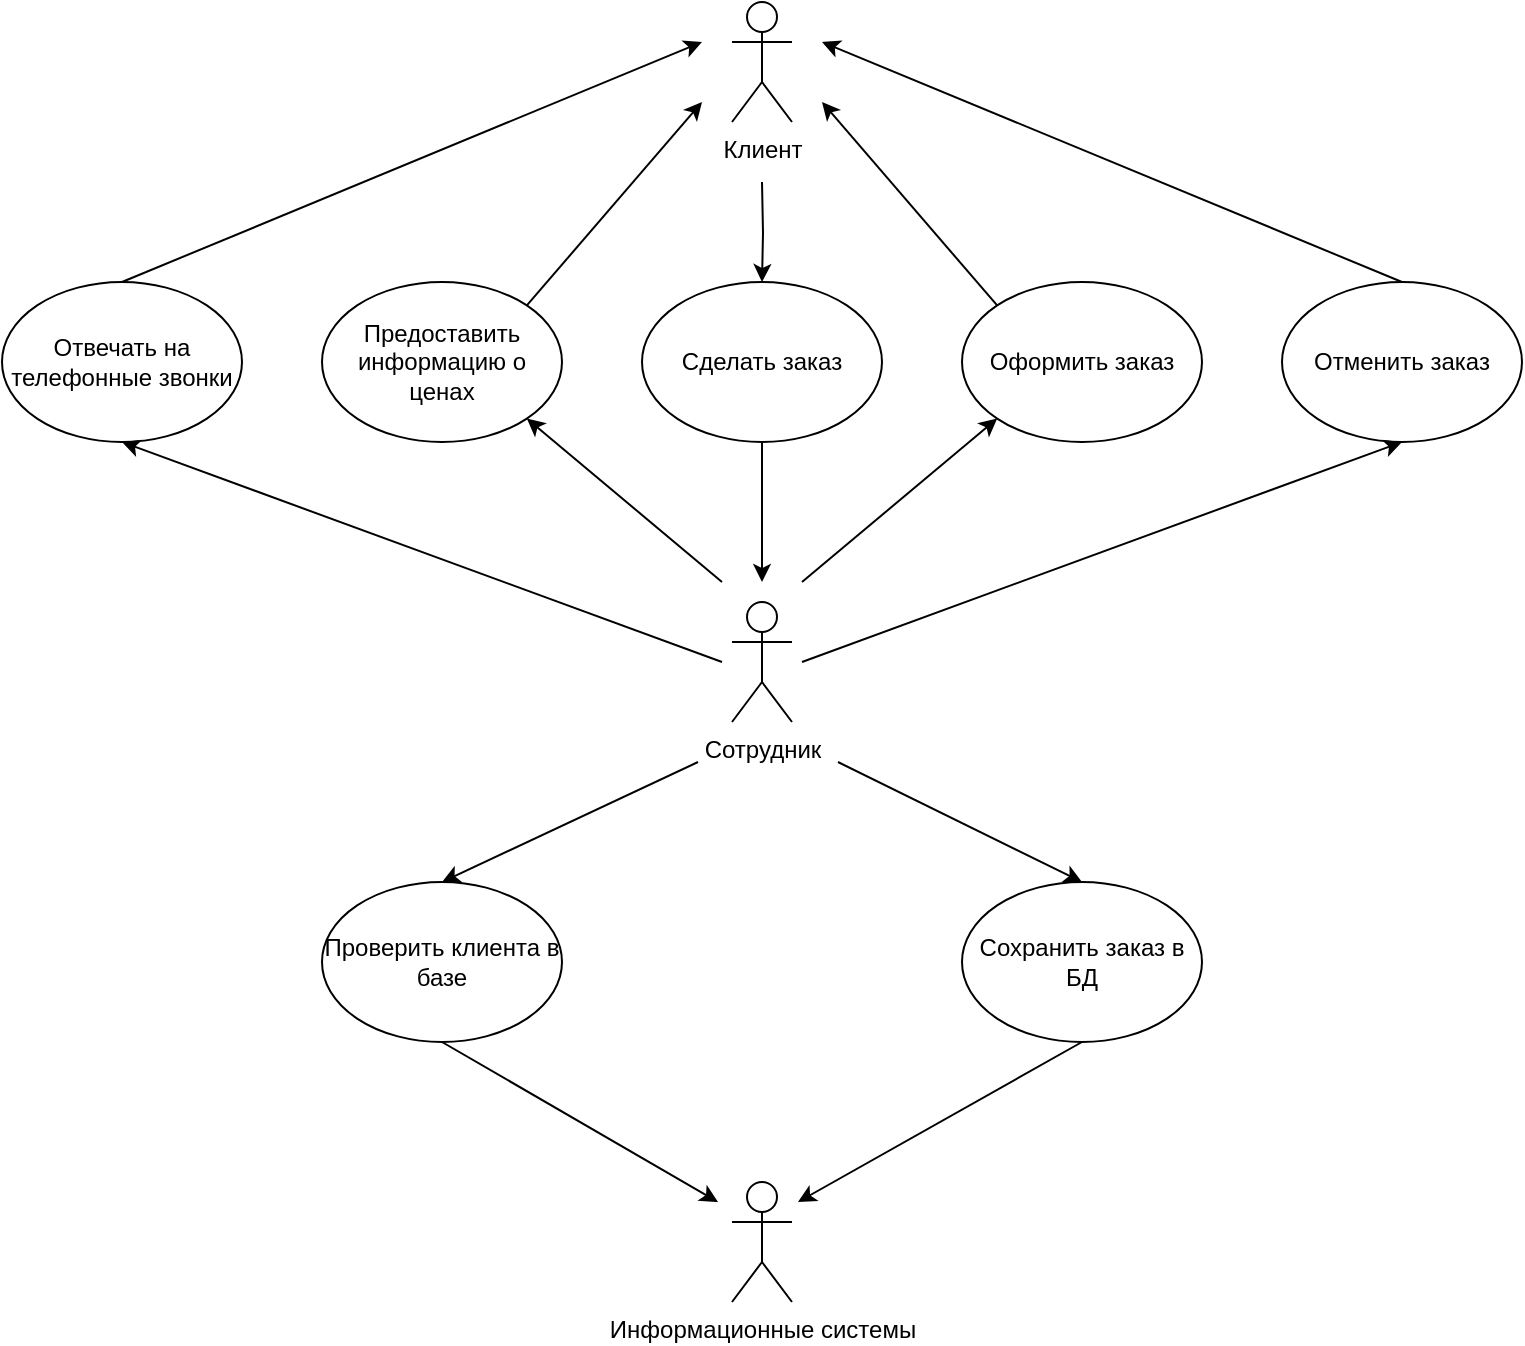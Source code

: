 <mxfile version="12.1.3" pages="4"><diagram id="M0AtjLwe9dR6zk1nS7X-" name="задание 1"><mxGraphModel dx="1094" dy="321" grid="1" gridSize="10" guides="1" tooltips="1" connect="1" arrows="1" fold="1" page="1" pageScale="1" pageWidth="827" pageHeight="1169" background="none" math="0" shadow="0"><root><mxCell id="0"/><mxCell id="1" parent="0"/><mxCell id="m6j2l-0sJxNjQxh0FqVl-21" style="edgeStyle=orthogonalEdgeStyle;rounded=0;orthogonalLoop=1;jettySize=auto;html=1;entryX=0.5;entryY=0;entryDx=0;entryDy=0;" edge="1" parent="1" target="m6j2l-0sJxNjQxh0FqVl-2"><mxGeometry relative="1" as="geometry"><mxPoint x="412" y="200" as="sourcePoint"/></mxGeometry></mxCell><mxCell id="m6j2l-0sJxNjQxh0FqVl-1" value="Клиент" style="shape=umlActor;verticalLabelPosition=bottom;labelBackgroundColor=#ffffff;verticalAlign=top;html=1;outlineConnect=0;" vertex="1" parent="1"><mxGeometry x="397" y="110" width="30" height="60" as="geometry"/></mxCell><mxCell id="m6j2l-0sJxNjQxh0FqVl-17" style="edgeStyle=orthogonalEdgeStyle;rounded=0;orthogonalLoop=1;jettySize=auto;html=1;exitX=0.5;exitY=1;exitDx=0;exitDy=0;" edge="1" parent="1" source="m6j2l-0sJxNjQxh0FqVl-2"><mxGeometry relative="1" as="geometry"><mxPoint x="412" y="400" as="targetPoint"/></mxGeometry></mxCell><mxCell id="m6j2l-0sJxNjQxh0FqVl-2" value="Сделать заказ" style="ellipse;whiteSpace=wrap;html=1;" vertex="1" parent="1"><mxGeometry x="352" y="250" width="120" height="80" as="geometry"/></mxCell><mxCell id="m6j2l-0sJxNjQxh0FqVl-3" value="Сотрудник" style="shape=umlActor;verticalLabelPosition=bottom;labelBackgroundColor=#ffffff;verticalAlign=top;html=1;outlineConnect=0;" vertex="1" parent="1"><mxGeometry x="397" y="410" width="30" height="60" as="geometry"/></mxCell><mxCell id="m6j2l-0sJxNjQxh0FqVl-4" value="Оформить заказ" style="ellipse;whiteSpace=wrap;html=1;" vertex="1" parent="1"><mxGeometry x="512" y="250" width="120" height="80" as="geometry"/></mxCell><mxCell id="m6j2l-0sJxNjQxh0FqVl-5" value="Предоставить информацию о ценах" style="ellipse;whiteSpace=wrap;html=1;" vertex="1" parent="1"><mxGeometry x="192" y="250" width="120" height="80" as="geometry"/></mxCell><mxCell id="m6j2l-0sJxNjQxh0FqVl-11" value="Отвечать на телефонные звонки" style="ellipse;whiteSpace=wrap;html=1;" vertex="1" parent="1"><mxGeometry x="32" y="250" width="120" height="80" as="geometry"/></mxCell><mxCell id="m6j2l-0sJxNjQxh0FqVl-12" value="Отменить заказ" style="ellipse;whiteSpace=wrap;html=1;" vertex="1" parent="1"><mxGeometry x="672" y="250" width="120" height="80" as="geometry"/></mxCell><mxCell id="m6j2l-0sJxNjQxh0FqVl-36" value="" style="endArrow=classic;html=1;entryX=1;entryY=1;entryDx=0;entryDy=0;" edge="1" parent="1" target="m6j2l-0sJxNjQxh0FqVl-5"><mxGeometry width="50" height="50" relative="1" as="geometry"><mxPoint x="392" y="400" as="sourcePoint"/><mxPoint x="342" y="360" as="targetPoint"/></mxGeometry></mxCell><mxCell id="m6j2l-0sJxNjQxh0FqVl-37" value="" style="endArrow=classic;html=1;entryX=0;entryY=1;entryDx=0;entryDy=0;" edge="1" parent="1" target="m6j2l-0sJxNjQxh0FqVl-4"><mxGeometry width="50" height="50" relative="1" as="geometry"><mxPoint x="432" y="400" as="sourcePoint"/><mxPoint x="542" y="350" as="targetPoint"/></mxGeometry></mxCell><mxCell id="m6j2l-0sJxNjQxh0FqVl-38" value="" style="endArrow=classic;html=1;entryX=0.5;entryY=1;entryDx=0;entryDy=0;" edge="1" parent="1" target="m6j2l-0sJxNjQxh0FqVl-11"><mxGeometry width="50" height="50" relative="1" as="geometry"><mxPoint x="392" y="440" as="sourcePoint"/><mxPoint x="262" y="380" as="targetPoint"/></mxGeometry></mxCell><mxCell id="m6j2l-0sJxNjQxh0FqVl-39" value="" style="endArrow=classic;html=1;entryX=0.5;entryY=1;entryDx=0;entryDy=0;" edge="1" parent="1" target="m6j2l-0sJxNjQxh0FqVl-12"><mxGeometry width="50" height="50" relative="1" as="geometry"><mxPoint x="432" y="440" as="sourcePoint"/><mxPoint x="572" y="400" as="targetPoint"/></mxGeometry></mxCell><mxCell id="m6j2l-0sJxNjQxh0FqVl-40" value="" style="endArrow=classic;html=1;" edge="1" parent="1"><mxGeometry width="50" height="50" relative="1" as="geometry"><mxPoint x="92" y="250" as="sourcePoint"/><mxPoint x="382" y="130" as="targetPoint"/></mxGeometry></mxCell><mxCell id="m6j2l-0sJxNjQxh0FqVl-41" value="" style="endArrow=classic;html=1;exitX=1;exitY=0;exitDx=0;exitDy=0;" edge="1" parent="1" source="m6j2l-0sJxNjQxh0FqVl-5"><mxGeometry width="50" height="50" relative="1" as="geometry"><mxPoint x="252" y="230" as="sourcePoint"/><mxPoint x="382" y="160" as="targetPoint"/></mxGeometry></mxCell><mxCell id="m6j2l-0sJxNjQxh0FqVl-42" value="" style="endArrow=classic;html=1;exitX=0;exitY=0;exitDx=0;exitDy=0;" edge="1" parent="1" source="m6j2l-0sJxNjQxh0FqVl-4"><mxGeometry width="50" height="50" relative="1" as="geometry"><mxPoint x="547" y="210" as="sourcePoint"/><mxPoint x="442" y="160" as="targetPoint"/></mxGeometry></mxCell><mxCell id="m6j2l-0sJxNjQxh0FqVl-43" value="" style="endArrow=classic;html=1;exitX=0.5;exitY=0;exitDx=0;exitDy=0;" edge="1" parent="1" source="m6j2l-0sJxNjQxh0FqVl-12"><mxGeometry width="50" height="50" relative="1" as="geometry"><mxPoint x="707" y="210" as="sourcePoint"/><mxPoint x="442" y="130" as="targetPoint"/></mxGeometry></mxCell><mxCell id="m6j2l-0sJxNjQxh0FqVl-44" value="Проверить клиента в базе" style="ellipse;whiteSpace=wrap;html=1;" vertex="1" parent="1"><mxGeometry x="192" y="550" width="120" height="80" as="geometry"/></mxCell><mxCell id="m6j2l-0sJxNjQxh0FqVl-45" value="Сохранить заказ в БД" style="ellipse;whiteSpace=wrap;html=1;" vertex="1" parent="1"><mxGeometry x="512" y="550" width="120" height="80" as="geometry"/></mxCell><mxCell id="m6j2l-0sJxNjQxh0FqVl-46" value="Информационные системы" style="shape=umlActor;verticalLabelPosition=bottom;labelBackgroundColor=#ffffff;verticalAlign=top;html=1;outlineConnect=0;" vertex="1" parent="1"><mxGeometry x="397" y="700" width="30" height="60" as="geometry"/></mxCell><mxCell id="m6j2l-0sJxNjQxh0FqVl-47" value="" style="endArrow=classic;html=1;entryX=0.5;entryY=0;entryDx=0;entryDy=0;" edge="1" parent="1" target="m6j2l-0sJxNjQxh0FqVl-44"><mxGeometry width="50" height="50" relative="1" as="geometry"><mxPoint x="380" y="490" as="sourcePoint"/><mxPoint x="300" y="460" as="targetPoint"/></mxGeometry></mxCell><mxCell id="m6j2l-0sJxNjQxh0FqVl-48" value="" style="endArrow=classic;html=1;entryX=0.5;entryY=0;entryDx=0;entryDy=0;" edge="1" parent="1" target="m6j2l-0sJxNjQxh0FqVl-45"><mxGeometry width="50" height="50" relative="1" as="geometry"><mxPoint x="450" y="490" as="sourcePoint"/><mxPoint x="560" y="480" as="targetPoint"/></mxGeometry></mxCell><mxCell id="m6j2l-0sJxNjQxh0FqVl-49" value="" style="endArrow=classic;html=1;exitX=0.5;exitY=1;exitDx=0;exitDy=0;" edge="1" parent="1" source="m6j2l-0sJxNjQxh0FqVl-44"><mxGeometry width="50" height="50" relative="1" as="geometry"><mxPoint x="280" y="710" as="sourcePoint"/><mxPoint x="390" y="710" as="targetPoint"/></mxGeometry></mxCell><mxCell id="m6j2l-0sJxNjQxh0FqVl-50" value="" style="endArrow=classic;html=1;exitX=0.5;exitY=1;exitDx=0;exitDy=0;" edge="1" parent="1" source="m6j2l-0sJxNjQxh0FqVl-45"><mxGeometry width="50" height="50" relative="1" as="geometry"><mxPoint x="500" y="700" as="sourcePoint"/><mxPoint x="430" y="710" as="targetPoint"/></mxGeometry></mxCell></root></mxGraphModel></diagram><diagram id="fksN2ROYYFuSdD-vAAFe" name="задание 2"><mxGraphModel dx="1094" dy="321" grid="1" gridSize="10" guides="1" tooltips="1" connect="1" arrows="1" fold="1" page="1" pageScale="1" pageWidth="827" pageHeight="1169" math="0" shadow="0"><root><mxCell id="G7uJp8_PQLEbgDdwp-OH-0"/><mxCell id="G7uJp8_PQLEbgDdwp-OH-1" parent="G7uJp8_PQLEbgDdwp-OH-0"/><mxCell id="G7uJp8_PQLEbgDdwp-OH-2" value="Сотрудник" style="shape=umlActor;verticalLabelPosition=bottom;labelBackgroundColor=#ffffff;verticalAlign=top;html=1;outlineConnect=0;" vertex="1" parent="G7uJp8_PQLEbgDdwp-OH-1"><mxGeometry x="398" y="30" width="30" height="60" as="geometry"/></mxCell><mxCell id="G7uJp8_PQLEbgDdwp-OH-3" value="Группировать заказы по типам компьютеров" style="ellipse;whiteSpace=wrap;html=1;" vertex="1" parent="G7uJp8_PQLEbgDdwp-OH-1"><mxGeometry x="276.5" y="200" width="120" height="80" as="geometry"/></mxCell><mxCell id="G7uJp8_PQLEbgDdwp-OH-4" value="Принять заказ" style="ellipse;whiteSpace=wrap;html=1;" vertex="1" parent="G7uJp8_PQLEbgDdwp-OH-1"><mxGeometry x="123.5" y="200" width="120" height="80" as="geometry"/></mxCell><mxCell id="G7uJp8_PQLEbgDdwp-OH-5" value="Собирать и тестировать компьютеры" style="ellipse;whiteSpace=wrap;html=1;" vertex="1" parent="G7uJp8_PQLEbgDdwp-OH-1"><mxGeometry x="429.5" y="200" width="120" height="80" as="geometry"/></mxCell><mxCell id="G7uJp8_PQLEbgDdwp-OH-6" value="Упаковывать компьютеры согласно заказам" style="ellipse;whiteSpace=wrap;html=1;" vertex="1" parent="G7uJp8_PQLEbgDdwp-OH-1"><mxGeometry x="582.5" y="200" width="120" height="80" as="geometry"/></mxCell><mxCell id="G7uJp8_PQLEbgDdwp-OH-8" value="Отгружать заказы" style="ellipse;whiteSpace=wrap;html=1;" vertex="1" parent="G7uJp8_PQLEbgDdwp-OH-1"><mxGeometry x="353" y="380" width="120" height="80" as="geometry"/></mxCell><mxCell id="G7uJp8_PQLEbgDdwp-OH-9" value="Клиент" style="shape=umlActor;verticalLabelPosition=bottom;labelBackgroundColor=#ffffff;verticalAlign=top;html=1;outlineConnect=0;" vertex="1" parent="G7uJp8_PQLEbgDdwp-OH-1"><mxGeometry x="168.5" y="390" width="30" height="60" as="geometry"/></mxCell><mxCell id="G7uJp8_PQLEbgDdwp-OH-11" value="Кладовщик" style="shape=umlActor;verticalLabelPosition=bottom;labelBackgroundColor=#ffffff;verticalAlign=top;html=1;outlineConnect=0;" vertex="1" parent="G7uJp8_PQLEbgDdwp-OH-1"><mxGeometry x="627.5" y="390" width="30" height="60" as="geometry"/></mxCell><mxCell id="G7uJp8_PQLEbgDdwp-OH-12" value="" style="endArrow=classic;html=1;entryX=0.5;entryY=0;entryDx=0;entryDy=0;" edge="1" parent="G7uJp8_PQLEbgDdwp-OH-1" target="G7uJp8_PQLEbgDdwp-OH-4"><mxGeometry width="50" height="50" relative="1" as="geometry"><mxPoint x="380" y="80" as="sourcePoint"/><mxPoint x="220" y="120" as="targetPoint"/></mxGeometry></mxCell><mxCell id="G7uJp8_PQLEbgDdwp-OH-13" value="" style="endArrow=classic;html=1;entryX=0.5;entryY=0;entryDx=0;entryDy=0;" edge="1" parent="G7uJp8_PQLEbgDdwp-OH-1" target="G7uJp8_PQLEbgDdwp-OH-3"><mxGeometry width="50" height="50" relative="1" as="geometry"><mxPoint x="380" y="120" as="sourcePoint"/><mxPoint x="360" y="120" as="targetPoint"/></mxGeometry></mxCell><mxCell id="G7uJp8_PQLEbgDdwp-OH-14" value="" style="endArrow=classic;html=1;entryX=0.5;entryY=0;entryDx=0;entryDy=0;" edge="1" parent="G7uJp8_PQLEbgDdwp-OH-1" target="G7uJp8_PQLEbgDdwp-OH-5"><mxGeometry width="50" height="50" relative="1" as="geometry"><mxPoint x="450" y="120" as="sourcePoint"/><mxPoint x="550" y="130" as="targetPoint"/></mxGeometry></mxCell><mxCell id="G7uJp8_PQLEbgDdwp-OH-15" value="" style="endArrow=classic;html=1;entryX=0.5;entryY=0;entryDx=0;entryDy=0;" edge="1" parent="G7uJp8_PQLEbgDdwp-OH-1" target="G7uJp8_PQLEbgDdwp-OH-6"><mxGeometry width="50" height="50" relative="1" as="geometry"><mxPoint x="450" y="80" as="sourcePoint"/><mxPoint x="680" y="130" as="targetPoint"/></mxGeometry></mxCell><mxCell id="G7uJp8_PQLEbgDdwp-OH-16" value="" style="endArrow=classic;html=1;exitX=0.5;exitY=1;exitDx=0;exitDy=0;" edge="1" parent="G7uJp8_PQLEbgDdwp-OH-1" source="G7uJp8_PQLEbgDdwp-OH-4"><mxGeometry width="50" height="50" relative="1" as="geometry"><mxPoint x="160" y="360" as="sourcePoint"/><mxPoint x="184" y="380" as="targetPoint"/></mxGeometry></mxCell><mxCell id="G7uJp8_PQLEbgDdwp-OH-17" value="" style="endArrow=classic;html=1;entryX=1;entryY=0.5;entryDx=0;entryDy=0;" edge="1" parent="G7uJp8_PQLEbgDdwp-OH-1" target="G7uJp8_PQLEbgDdwp-OH-8"><mxGeometry width="50" height="50" relative="1" as="geometry"><mxPoint x="620" y="420" as="sourcePoint"/><mxPoint x="549.5" y="390" as="targetPoint"/></mxGeometry></mxCell><mxCell id="G7uJp8_PQLEbgDdwp-OH-18" value="" style="endArrow=classic;html=1;exitX=0.5;exitY=1;exitDx=0;exitDy=0;" edge="1" parent="G7uJp8_PQLEbgDdwp-OH-1" source="G7uJp8_PQLEbgDdwp-OH-6"><mxGeometry width="50" height="50" relative="1" as="geometry"><mxPoint x="610" y="360" as="sourcePoint"/><mxPoint x="643" y="380" as="targetPoint"/></mxGeometry></mxCell></root></mxGraphModel></diagram><diagram id="tw_AZUqHvHD_J_bgyXm3" name="задание 3"><mxGraphModel dx="1094" dy="321" grid="1" gridSize="10" guides="1" tooltips="1" connect="1" arrows="1" fold="1" page="1" pageScale="1" pageWidth="827" pageHeight="1169" math="0" shadow="0"><root><mxCell id="zMdwDp9UXq6QFrfZDrbh-0"/><mxCell id="zMdwDp9UXq6QFrfZDrbh-1" parent="zMdwDp9UXq6QFrfZDrbh-0"/><mxCell id="zMdwDp9UXq6QFrfZDrbh-2" value="Клиент" style="shape=umlActor;verticalLabelPosition=bottom;labelBackgroundColor=#ffffff;verticalAlign=top;html=1;outlineConnect=0;" vertex="1" parent="zMdwDp9UXq6QFrfZDrbh-1"><mxGeometry x="100" y="210" width="30" height="60" as="geometry"/></mxCell><mxCell id="zMdwDp9UXq6QFrfZDrbh-3" value="Бронирование тура" style="ellipse;whiteSpace=wrap;html=1;" vertex="1" parent="zMdwDp9UXq6QFrfZDrbh-1"><mxGeometry x="200" y="150" width="120" height="80" as="geometry"/></mxCell><mxCell id="zMdwDp9UXq6QFrfZDrbh-4" value="Поиск тура" style="ellipse;whiteSpace=wrap;html=1;" vertex="1" parent="zMdwDp9UXq6QFrfZDrbh-1"><mxGeometry x="200" y="40" width="120" height="80" as="geometry"/></mxCell><mxCell id="zMdwDp9UXq6QFrfZDrbh-5" value="Оставить пожелания на сайте" style="ellipse;whiteSpace=wrap;html=1;" vertex="1" parent="zMdwDp9UXq6QFrfZDrbh-1"><mxGeometry x="200" y="260" width="120" height="80" as="geometry"/></mxCell><mxCell id="zMdwDp9UXq6QFrfZDrbh-7" value="Просмотр информации о туре" style="ellipse;whiteSpace=wrap;html=1;" vertex="1" parent="zMdwDp9UXq6QFrfZDrbh-1"><mxGeometry x="200" y="370" width="120" height="80" as="geometry"/></mxCell><mxCell id="zMdwDp9UXq6QFrfZDrbh-8" value="ИС" style="shape=umlActor;verticalLabelPosition=bottom;labelBackgroundColor=#ffffff;verticalAlign=top;html=1;outlineConnect=0;" vertex="1" parent="zMdwDp9UXq6QFrfZDrbh-1"><mxGeometry x="400" y="210" width="30" height="60" as="geometry"/></mxCell><mxCell id="zMdwDp9UXq6QFrfZDrbh-9" value="Прогнозирование продаж" style="ellipse;whiteSpace=wrap;html=1;" vertex="1" parent="zMdwDp9UXq6QFrfZDrbh-1"><mxGeometry x="510" y="260" width="120" height="80" as="geometry"/></mxCell><mxCell id="zMdwDp9UXq6QFrfZDrbh-10" value="Добавление тура" style="ellipse;whiteSpace=wrap;html=1;" vertex="1" parent="zMdwDp9UXq6QFrfZDrbh-1"><mxGeometry x="510" y="150" width="120" height="80" as="geometry"/></mxCell><mxCell id="zMdwDp9UXq6QFrfZDrbh-13" value="Формирование тура" style="ellipse;whiteSpace=wrap;html=1;" vertex="1" parent="zMdwDp9UXq6QFrfZDrbh-1"><mxGeometry x="510" y="40" width="120" height="80" as="geometry"/></mxCell><mxCell id="zMdwDp9UXq6QFrfZDrbh-14" value="Туроператор" style="shape=umlActor;verticalLabelPosition=bottom;labelBackgroundColor=#ffffff;verticalAlign=top;html=1;outlineConnect=0;" vertex="1" parent="zMdwDp9UXq6QFrfZDrbh-1"><mxGeometry x="710" y="210" width="30" height="60" as="geometry"/></mxCell><mxCell id="zMdwDp9UXq6QFrfZDrbh-15" value="Турагент" style="shape=umlActor;verticalLabelPosition=bottom;labelBackgroundColor=#ffffff;verticalAlign=top;html=1;outlineConnect=0;" vertex="1" parent="zMdwDp9UXq6QFrfZDrbh-1"><mxGeometry x="400" y="500" width="30" height="60" as="geometry"/></mxCell><mxCell id="zMdwDp9UXq6QFrfZDrbh-16" value="Реализация турпродукта" style="ellipse;whiteSpace=wrap;html=1;" vertex="1" parent="zMdwDp9UXq6QFrfZDrbh-1"><mxGeometry x="200" y="600" width="120" height="80" as="geometry"/></mxCell><mxCell id="zMdwDp9UXq6QFrfZDrbh-17" value="Оформление договора" style="ellipse;whiteSpace=wrap;html=1;" vertex="1" parent="zMdwDp9UXq6QFrfZDrbh-1"><mxGeometry x="510" y="600" width="120" height="80" as="geometry"/></mxCell><mxCell id="zMdwDp9UXq6QFrfZDrbh-22" value="" style="endArrow=classic;html=1;entryX=0;entryY=0.5;entryDx=0;entryDy=0;" edge="1" parent="zMdwDp9UXq6QFrfZDrbh-1" target="zMdwDp9UXq6QFrfZDrbh-3"><mxGeometry width="50" height="50" relative="1" as="geometry"><mxPoint x="130" y="220" as="sourcePoint"/><mxPoint x="200.711" y="240" as="targetPoint"/></mxGeometry></mxCell><mxCell id="zMdwDp9UXq6QFrfZDrbh-25" value="" style="endArrow=classic;html=1;entryX=0;entryY=0.5;entryDx=0;entryDy=0;" edge="1" parent="zMdwDp9UXq6QFrfZDrbh-1" target="zMdwDp9UXq6QFrfZDrbh-4"><mxGeometry width="50" height="50" relative="1" as="geometry"><mxPoint x="120" y="200" as="sourcePoint"/><mxPoint x="185.0" y="135" as="targetPoint"/></mxGeometry></mxCell><mxCell id="zMdwDp9UXq6QFrfZDrbh-26" value="" style="endArrow=classic;html=1;entryX=0;entryY=0.5;entryDx=0;entryDy=0;" edge="1" parent="zMdwDp9UXq6QFrfZDrbh-1" target="zMdwDp9UXq6QFrfZDrbh-5"><mxGeometry width="50" height="50" relative="1" as="geometry"><mxPoint x="130" y="290" as="sourcePoint"/><mxPoint x="210.0" y="255" as="targetPoint"/></mxGeometry></mxCell><mxCell id="zMdwDp9UXq6QFrfZDrbh-27" value="" style="endArrow=classic;html=1;entryX=0;entryY=0.5;entryDx=0;entryDy=0;" edge="1" parent="zMdwDp9UXq6QFrfZDrbh-1" target="zMdwDp9UXq6QFrfZDrbh-7"><mxGeometry width="50" height="50" relative="1" as="geometry"><mxPoint x="120" y="300" as="sourcePoint"/><mxPoint x="200.0" y="320" as="targetPoint"/></mxGeometry></mxCell><mxCell id="zMdwDp9UXq6QFrfZDrbh-28" value="" style="endArrow=classic;html=1;exitX=1;exitY=0.5;exitDx=0;exitDy=0;" edge="1" parent="zMdwDp9UXq6QFrfZDrbh-1" source="zMdwDp9UXq6QFrfZDrbh-3"><mxGeometry width="50" height="50" relative="1" as="geometry"><mxPoint x="345" y="200" as="sourcePoint"/><mxPoint x="390" y="220" as="targetPoint"/></mxGeometry></mxCell><mxCell id="zMdwDp9UXq6QFrfZDrbh-29" value="" style="endArrow=classic;html=1;exitX=1;exitY=0.5;exitDx=0;exitDy=0;" edge="1" parent="zMdwDp9UXq6QFrfZDrbh-1" source="zMdwDp9UXq6QFrfZDrbh-5"><mxGeometry width="50" height="50" relative="1" as="geometry"><mxPoint x="330" y="310" as="sourcePoint"/><mxPoint x="390" y="270" as="targetPoint"/></mxGeometry></mxCell><mxCell id="zMdwDp9UXq6QFrfZDrbh-30" value="" style="endArrow=classic;html=1;entryX=1;entryY=0.5;entryDx=0;entryDy=0;" edge="1" parent="zMdwDp9UXq6QFrfZDrbh-1" target="zMdwDp9UXq6QFrfZDrbh-10"><mxGeometry width="50" height="50" relative="1" as="geometry"><mxPoint x="710" y="220" as="sourcePoint"/><mxPoint x="720" y="290" as="targetPoint"/></mxGeometry></mxCell><mxCell id="zMdwDp9UXq6QFrfZDrbh-31" value="" style="endArrow=classic;html=1;entryX=1;entryY=0.5;entryDx=0;entryDy=0;" edge="1" parent="zMdwDp9UXq6QFrfZDrbh-1" target="zMdwDp9UXq6QFrfZDrbh-13"><mxGeometry width="50" height="50" relative="1" as="geometry"><mxPoint x="720" y="200" as="sourcePoint"/><mxPoint x="720" y="150" as="targetPoint"/></mxGeometry></mxCell><mxCell id="zMdwDp9UXq6QFrfZDrbh-32" value="" style="endArrow=classic;html=1;entryX=1;entryY=0.5;entryDx=0;entryDy=0;" edge="1" parent="zMdwDp9UXq6QFrfZDrbh-1" target="zMdwDp9UXq6QFrfZDrbh-9"><mxGeometry width="50" height="50" relative="1" as="geometry"><mxPoint x="710" y="290" as="sourcePoint"/><mxPoint x="720" y="440" as="targetPoint"/></mxGeometry></mxCell><mxCell id="zMdwDp9UXq6QFrfZDrbh-33" value="" style="endArrow=classic;html=1;exitX=0;exitY=0.5;exitDx=0;exitDy=0;" edge="1" parent="zMdwDp9UXq6QFrfZDrbh-1" source="zMdwDp9UXq6QFrfZDrbh-10"><mxGeometry width="50" height="50" relative="1" as="geometry"><mxPoint x="470" y="250" as="sourcePoint"/><mxPoint x="440" y="220" as="targetPoint"/></mxGeometry></mxCell><mxCell id="zMdwDp9UXq6QFrfZDrbh-35" value="" style="endArrow=classic;html=1;" edge="1" parent="zMdwDp9UXq6QFrfZDrbh-1"><mxGeometry width="50" height="50" relative="1" as="geometry"><mxPoint x="415" y="300" as="sourcePoint"/><mxPoint x="415" y="492.069" as="targetPoint"/></mxGeometry></mxCell><mxCell id="zMdwDp9UXq6QFrfZDrbh-37" value="" style="endArrow=classic;html=1;entryX=0.5;entryY=0;entryDx=0;entryDy=0;" edge="1" parent="zMdwDp9UXq6QFrfZDrbh-1" target="zMdwDp9UXq6QFrfZDrbh-16"><mxGeometry width="50" height="50" relative="1" as="geometry"><mxPoint x="400" y="550" as="sourcePoint"/><mxPoint x="300" y="530" as="targetPoint"/></mxGeometry></mxCell><mxCell id="zMdwDp9UXq6QFrfZDrbh-38" value="" style="endArrow=classic;html=1;entryX=0.5;entryY=0;entryDx=0;entryDy=0;" edge="1" parent="zMdwDp9UXq6QFrfZDrbh-1" target="zMdwDp9UXq6QFrfZDrbh-17"><mxGeometry width="50" height="50" relative="1" as="geometry"><mxPoint x="430" y="550" as="sourcePoint"/><mxPoint x="610" y="570" as="targetPoint"/></mxGeometry></mxCell></root></mxGraphModel></diagram><diagram id="XPUek7yyBz9KpjgPbNYe" name="задание 4"><mxGraphModel dx="1287" dy="378" grid="1" gridSize="10" guides="1" tooltips="1" connect="1" arrows="1" fold="1" page="1" pageScale="1" pageWidth="827" pageHeight="1169" math="0" shadow="0"><root><mxCell id="3LO3UA5fdpl8d4hIwJ9K-0"/><mxCell id="3LO3UA5fdpl8d4hIwJ9K-1" parent="3LO3UA5fdpl8d4hIwJ9K-0"/><mxCell id="3LO3UA5fdpl8d4hIwJ9K-2" value="Студент" style="shape=umlActor;verticalLabelPosition=bottom;labelBackgroundColor=#ffffff;verticalAlign=top;html=1;outlineConnect=0;" vertex="1" parent="3LO3UA5fdpl8d4hIwJ9K-1"><mxGeometry x="398" y="40" width="30" height="60" as="geometry"/></mxCell><mxCell id="3LO3UA5fdpl8d4hIwJ9K-3" value="Сдача экзамена" style="ellipse;whiteSpace=wrap;html=1;" vertex="1" parent="3LO3UA5fdpl8d4hIwJ9K-1"><mxGeometry x="353" y="190" width="120" height="80" as="geometry"/></mxCell><mxCell id="3LO3UA5fdpl8d4hIwJ9K-4" value="" style="endArrow=classic;html=1;entryX=0.5;entryY=0;entryDx=0;entryDy=0;" edge="1" parent="3LO3UA5fdpl8d4hIwJ9K-1" target="3LO3UA5fdpl8d4hIwJ9K-3"><mxGeometry width="50" height="50" relative="1" as="geometry"><mxPoint x="413" y="130" as="sourcePoint"/><mxPoint x="450" y="130" as="targetPoint"/></mxGeometry></mxCell><mxCell id="3LO3UA5fdpl8d4hIwJ9K-5" value="Преподователь" style="shape=umlActor;verticalLabelPosition=bottom;labelBackgroundColor=#ffffff;verticalAlign=top;html=1;outlineConnect=0;" vertex="1" parent="3LO3UA5fdpl8d4hIwJ9K-1"><mxGeometry x="398" y="330" width="30" height="60" as="geometry"/></mxCell><mxCell id="3LO3UA5fdpl8d4hIwJ9K-12" style="edgeStyle=orthogonalEdgeStyle;rounded=0;orthogonalLoop=1;jettySize=auto;html=1;exitX=0.5;exitY=0;exitDx=0;exitDy=0;" edge="1" parent="3LO3UA5fdpl8d4hIwJ9K-1" source="3LO3UA5fdpl8d4hIwJ9K-6"><mxGeometry relative="1" as="geometry"><mxPoint x="390" y="80" as="targetPoint"/><Array as="points"><mxPoint x="220" y="80"/></Array></mxGeometry></mxCell><mxCell id="3LO3UA5fdpl8d4hIwJ9K-6" value="Направление на пересдачу" style="ellipse;whiteSpace=wrap;html=1;" vertex="1" parent="3LO3UA5fdpl8d4hIwJ9K-1"><mxGeometry x="160" y="320" width="120" height="80" as="geometry"/></mxCell><mxCell id="3LO3UA5fdpl8d4hIwJ9K-11" style="edgeStyle=orthogonalEdgeStyle;rounded=0;orthogonalLoop=1;jettySize=auto;html=1;exitX=0.5;exitY=0;exitDx=0;exitDy=0;" edge="1" parent="3LO3UA5fdpl8d4hIwJ9K-1" source="3LO3UA5fdpl8d4hIwJ9K-7"><mxGeometry relative="1" as="geometry"><mxPoint x="430" y="80" as="targetPoint"/><Array as="points"><mxPoint x="606" y="80"/></Array></mxGeometry></mxCell><mxCell id="3LO3UA5fdpl8d4hIwJ9K-7" value="Проверка экзамена и занесение баллов в ИС" style="ellipse;whiteSpace=wrap;html=1;" vertex="1" parent="3LO3UA5fdpl8d4hIwJ9K-1"><mxGeometry x="546" y="320" width="120" height="80" as="geometry"/></mxCell><mxCell id="3LO3UA5fdpl8d4hIwJ9K-8" value="" style="endArrow=classic;html=1;entryX=1;entryY=0.5;entryDx=0;entryDy=0;" edge="1" parent="3LO3UA5fdpl8d4hIwJ9K-1" target="3LO3UA5fdpl8d4hIwJ9K-6"><mxGeometry width="50" height="50" relative="1" as="geometry"><mxPoint x="390" y="360" as="sourcePoint"/><mxPoint x="360" y="320" as="targetPoint"/></mxGeometry></mxCell><mxCell id="3LO3UA5fdpl8d4hIwJ9K-9" value="" style="endArrow=classic;html=1;entryX=0;entryY=0.5;entryDx=0;entryDy=0;" edge="1" parent="3LO3UA5fdpl8d4hIwJ9K-1" target="3LO3UA5fdpl8d4hIwJ9K-7"><mxGeometry width="50" height="50" relative="1" as="geometry"><mxPoint x="430" y="360" as="sourcePoint"/><mxPoint x="520" y="320" as="targetPoint"/></mxGeometry></mxCell><mxCell id="3LO3UA5fdpl8d4hIwJ9K-10" value="" style="endArrow=classic;html=1;exitX=0.5;exitY=1;exitDx=0;exitDy=0;" edge="1" parent="3LO3UA5fdpl8d4hIwJ9K-1" source="3LO3UA5fdpl8d4hIwJ9K-3"><mxGeometry width="50" height="50" relative="1" as="geometry"><mxPoint x="390" y="330" as="sourcePoint"/><mxPoint x="413" y="320" as="targetPoint"/></mxGeometry></mxCell></root></mxGraphModel></diagram></mxfile>